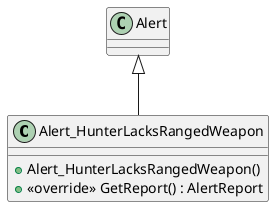 @startuml
class Alert_HunterLacksRangedWeapon {
    + Alert_HunterLacksRangedWeapon()
    + <<override>> GetReport() : AlertReport
}
Alert <|-- Alert_HunterLacksRangedWeapon
@enduml

